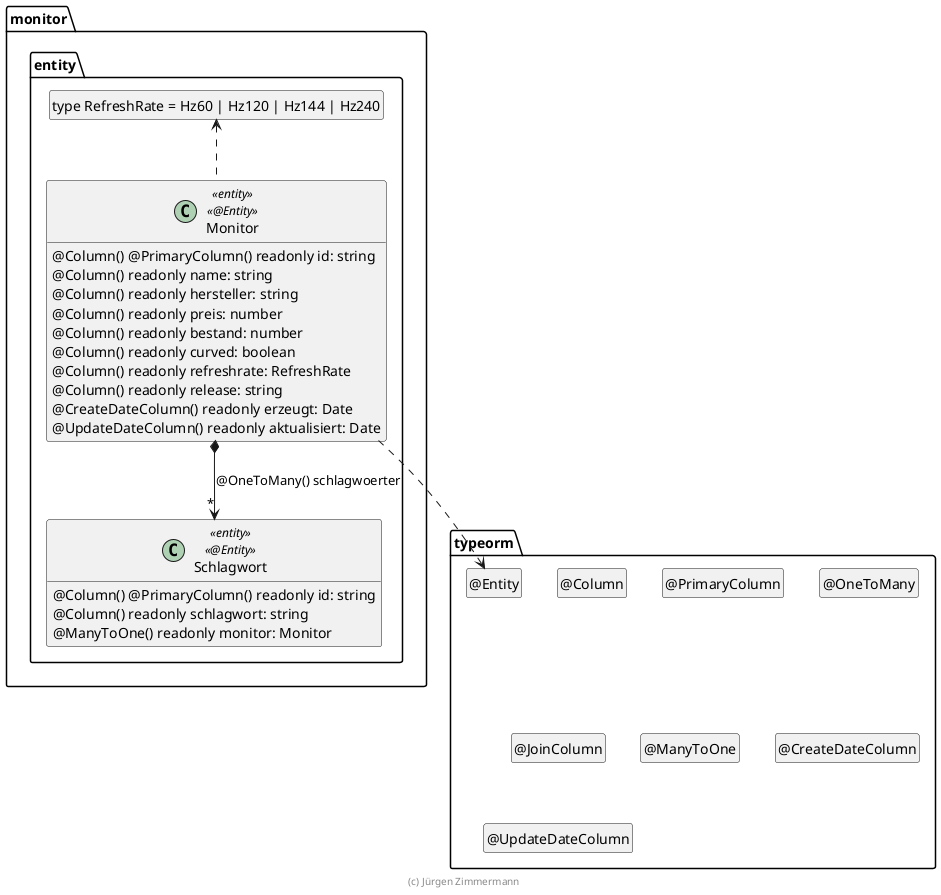 ' Copyright (C) 2019 - present Juergen Zimmermann, Hochschule Karlsruhe
'
' This program is free software: you can redistribute it and/or modify
' it under the terms of the GNU General Public License as published by
' the Free Software Foundation, either version 3 of the License, or
' (at your option) any later version.
'
' This program is distributed in the hope that it will be useful,
' but WITHOUT ANY WARRANTY; without even the implied warranty of
' MERCHANTABILITY or FITNESS FOR A PARTICULAR PURPOSE.  See the
' GNU General Public License for more details.
'
' You should have received a copy of the GNU General Public License
' along with this program.  If not, see <https://www.gnu.org/licenses/>.

' Preview durch <Alt>d

@startuml Entity

package typeorm {
  class "@Entity" as Entity
  hide Entity circle
  class "@Column" as Column
  hide Column circle
  class "@PrimaryColumn" as PrimaryColumn
  hide PrimaryColumn circle
  class "@OneToMany" as OneToMany
  hide OneToMany circle
  class "@JoinColumn" as JoinColumn
  hide JoinColumn circle
  class "@ManyToOne" as ManyToOne
  hide ManyToOne circle
  class "@CreateDateColumn" as CreateDateColumn
  hide CreateDateColumn circle
  class "@UpdateDateColumn" as UpdateDateColumn
  hide UpdateDateColumn circle
}

package monitor.entity {
  class "type RefreshRate = Hz60 | Hz120 | Hz144 | Hz240" as RefreshRate
  hide RefreshRate circle

  class Monitor <<entity>> <<@Entity>> {
    @Column() @PrimaryColumn() readonly id: string
    @Column() readonly name: string
    @Column() readonly hersteller: string
    @Column() readonly preis: number
    @Column() readonly bestand: number
    @Column() readonly curved: boolean
    @Column() readonly refreshrate: RefreshRate
    @Column() readonly release: string
    @CreateDateColumn() readonly erzeugt: Date
    @UpdateDateColumn() readonly aktualisiert: Date
  }

  class Schlagwort <<entity>> <<@Entity>> {
    @Column() @PrimaryColumn() readonly id: string
    @Column() readonly schlagwort: string
    @ManyToOne() readonly monitor: Monitor
  }

  Monitor ..> Entity
  Monitor *--> "*" Schlagwort : @OneToMany() schlagwoerter
  Monitor .up.> RefreshRate
}

hide empty members

footer (c) Jürgen Zimmermann

@enduml
